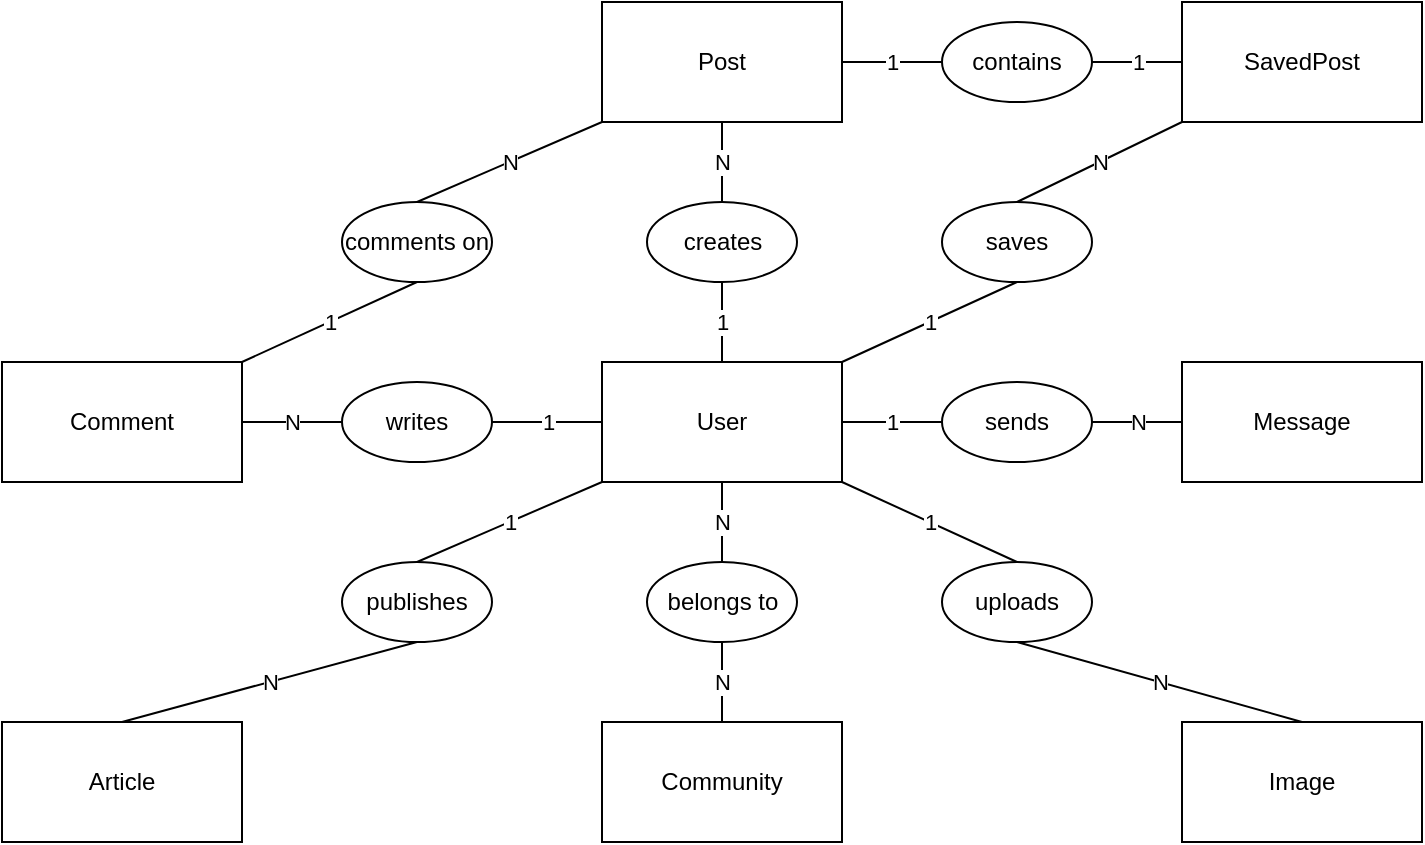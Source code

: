 <mxfile version="28.2.8">
  <diagram name="Page-1" id="q2S9nIKnPVWFW3ZuWerx">
    <mxGraphModel dx="1176" dy="558" grid="1" gridSize="10" guides="1" tooltips="1" connect="1" arrows="1" fold="1" page="1" pageScale="1" pageWidth="827" pageHeight="1169" math="0" shadow="0">
      <root>
        <mxCell id="0" />
        <mxCell id="1" parent="0" />
        <mxCell id="szO-n1dUIOs16iV64Uiy-4" value="Article" style="rounded=0;whiteSpace=wrap;html=1;" vertex="1" parent="1">
          <mxGeometry x="60" y="400" width="120" height="60" as="geometry" />
        </mxCell>
        <mxCell id="szO-n1dUIOs16iV64Uiy-5" value="User" style="rounded=0;whiteSpace=wrap;html=1;" vertex="1" parent="1">
          <mxGeometry x="360" y="220" width="120" height="60" as="geometry" />
        </mxCell>
        <mxCell id="szO-n1dUIOs16iV64Uiy-6" value="Message" style="rounded=0;whiteSpace=wrap;html=1;" vertex="1" parent="1">
          <mxGeometry x="650" y="220" width="120" height="60" as="geometry" />
        </mxCell>
        <mxCell id="szO-n1dUIOs16iV64Uiy-7" value="Post" style="rounded=0;whiteSpace=wrap;html=1;" vertex="1" parent="1">
          <mxGeometry x="360" y="40" width="120" height="60" as="geometry" />
        </mxCell>
        <mxCell id="szO-n1dUIOs16iV64Uiy-8" value="Image" style="rounded=0;whiteSpace=wrap;html=1;" vertex="1" parent="1">
          <mxGeometry x="650" y="400" width="120" height="60" as="geometry" />
        </mxCell>
        <mxCell id="szO-n1dUIOs16iV64Uiy-9" value="Community" style="rounded=0;whiteSpace=wrap;html=1;" vertex="1" parent="1">
          <mxGeometry x="360" y="400" width="120" height="60" as="geometry" />
        </mxCell>
        <mxCell id="szO-n1dUIOs16iV64Uiy-10" value="Comment" style="rounded=0;whiteSpace=wrap;html=1;" vertex="1" parent="1">
          <mxGeometry x="60" y="220" width="120" height="60" as="geometry" />
        </mxCell>
        <mxCell id="szO-n1dUIOs16iV64Uiy-11" value="SavedPost" style="rounded=0;whiteSpace=wrap;html=1;" vertex="1" parent="1">
          <mxGeometry x="650" y="40" width="120" height="60" as="geometry" />
        </mxCell>
        <mxCell id="szO-n1dUIOs16iV64Uiy-14" value="writes" style="ellipse;whiteSpace=wrap;html=1;" vertex="1" parent="1">
          <mxGeometry x="230" y="230" width="75" height="40" as="geometry" />
        </mxCell>
        <mxCell id="szO-n1dUIOs16iV64Uiy-21" value="comments on" style="ellipse;whiteSpace=wrap;html=1;" vertex="1" parent="1">
          <mxGeometry x="230" y="140" width="75" height="40" as="geometry" />
        </mxCell>
        <mxCell id="szO-n1dUIOs16iV64Uiy-22" value="sends" style="ellipse;whiteSpace=wrap;html=1;" vertex="1" parent="1">
          <mxGeometry x="530" y="230" width="75" height="40" as="geometry" />
        </mxCell>
        <mxCell id="szO-n1dUIOs16iV64Uiy-23" value="creates" style="ellipse;whiteSpace=wrap;html=1;" vertex="1" parent="1">
          <mxGeometry x="382.5" y="140" width="75" height="40" as="geometry" />
        </mxCell>
        <mxCell id="szO-n1dUIOs16iV64Uiy-24" value="belongs to" style="ellipse;whiteSpace=wrap;html=1;" vertex="1" parent="1">
          <mxGeometry x="382.5" y="320" width="75" height="40" as="geometry" />
        </mxCell>
        <mxCell id="szO-n1dUIOs16iV64Uiy-25" value="uploads" style="ellipse;whiteSpace=wrap;html=1;" vertex="1" parent="1">
          <mxGeometry x="530" y="320" width="75" height="40" as="geometry" />
        </mxCell>
        <mxCell id="szO-n1dUIOs16iV64Uiy-26" value="contains" style="ellipse;whiteSpace=wrap;html=1;" vertex="1" parent="1">
          <mxGeometry x="530" y="50" width="75" height="40" as="geometry" />
        </mxCell>
        <mxCell id="szO-n1dUIOs16iV64Uiy-27" value="saves" style="ellipse;whiteSpace=wrap;html=1;" vertex="1" parent="1">
          <mxGeometry x="530" y="140" width="75" height="40" as="geometry" />
        </mxCell>
        <mxCell id="szO-n1dUIOs16iV64Uiy-28" value="publishes" style="ellipse;whiteSpace=wrap;html=1;" vertex="1" parent="1">
          <mxGeometry x="230" y="320" width="75" height="40" as="geometry" />
        </mxCell>
        <mxCell id="szO-n1dUIOs16iV64Uiy-31" value="1" style="endArrow=none;html=1;rounded=0;exitX=0.5;exitY=0;exitDx=0;exitDy=0;entryX=0.5;entryY=1;entryDx=0;entryDy=0;" edge="1" parent="1" source="szO-n1dUIOs16iV64Uiy-5" target="szO-n1dUIOs16iV64Uiy-23">
          <mxGeometry width="50" height="50" relative="1" as="geometry">
            <mxPoint x="420" y="280" as="sourcePoint" />
            <mxPoint x="470" y="230" as="targetPoint" />
            <Array as="points" />
          </mxGeometry>
        </mxCell>
        <mxCell id="szO-n1dUIOs16iV64Uiy-32" value="N" style="endArrow=none;html=1;rounded=0;exitX=0.5;exitY=0;exitDx=0;exitDy=0;entryX=0.5;entryY=1;entryDx=0;entryDy=0;" edge="1" parent="1" source="szO-n1dUIOs16iV64Uiy-23" target="szO-n1dUIOs16iV64Uiy-7">
          <mxGeometry width="50" height="50" relative="1" as="geometry">
            <mxPoint x="320" y="130" as="sourcePoint" />
            <mxPoint x="360" y="130" as="targetPoint" />
            <Array as="points" />
          </mxGeometry>
        </mxCell>
        <mxCell id="szO-n1dUIOs16iV64Uiy-33" value="1" style="endArrow=none;html=1;rounded=0;entryX=0;entryY=0.5;entryDx=0;entryDy=0;exitX=1;exitY=0.5;exitDx=0;exitDy=0;" edge="1" parent="1" source="szO-n1dUIOs16iV64Uiy-14" target="szO-n1dUIOs16iV64Uiy-5">
          <mxGeometry width="50" height="50" relative="1" as="geometry">
            <mxPoint x="40" y="200" as="sourcePoint" />
            <mxPoint x="90" y="150" as="targetPoint" />
          </mxGeometry>
        </mxCell>
        <mxCell id="szO-n1dUIOs16iV64Uiy-34" value="N" style="endArrow=none;html=1;rounded=0;entryX=0;entryY=0.5;entryDx=0;entryDy=0;exitX=1;exitY=0.5;exitDx=0;exitDy=0;" edge="1" parent="1" source="szO-n1dUIOs16iV64Uiy-10" target="szO-n1dUIOs16iV64Uiy-14">
          <mxGeometry width="50" height="50" relative="1" as="geometry">
            <mxPoint x="260" y="160" as="sourcePoint" />
            <mxPoint x="260" y="120" as="targetPoint" />
          </mxGeometry>
        </mxCell>
        <mxCell id="szO-n1dUIOs16iV64Uiy-35" value="1" style="endArrow=none;html=1;rounded=0;exitX=1;exitY=0;exitDx=0;exitDy=0;entryX=0.5;entryY=1;entryDx=0;entryDy=0;" edge="1" parent="1" source="szO-n1dUIOs16iV64Uiy-10" target="szO-n1dUIOs16iV64Uiy-21">
          <mxGeometry width="50" height="50" relative="1" as="geometry">
            <mxPoint x="400" y="220" as="sourcePoint" />
            <mxPoint x="450" y="170" as="targetPoint" />
          </mxGeometry>
        </mxCell>
        <mxCell id="szO-n1dUIOs16iV64Uiy-36" value="N" style="endArrow=none;html=1;rounded=0;exitX=0.5;exitY=0;exitDx=0;exitDy=0;entryX=0;entryY=1;entryDx=0;entryDy=0;" edge="1" parent="1" source="szO-n1dUIOs16iV64Uiy-21" target="szO-n1dUIOs16iV64Uiy-7">
          <mxGeometry width="50" height="50" relative="1" as="geometry">
            <mxPoint x="320" y="246" as="sourcePoint" />
            <mxPoint x="371" y="200" as="targetPoint" />
          </mxGeometry>
        </mxCell>
        <mxCell id="szO-n1dUIOs16iV64Uiy-37" value="1" style="endArrow=none;html=1;rounded=0;exitX=0;exitY=0.5;exitDx=0;exitDy=0;entryX=1;entryY=0.5;entryDx=0;entryDy=0;" edge="1" parent="1" source="szO-n1dUIOs16iV64Uiy-22" target="szO-n1dUIOs16iV64Uiy-5">
          <mxGeometry width="50" height="50" relative="1" as="geometry">
            <mxPoint x="670" y="200" as="sourcePoint" />
            <mxPoint x="670" y="160" as="targetPoint" />
            <Array as="points" />
          </mxGeometry>
        </mxCell>
        <mxCell id="szO-n1dUIOs16iV64Uiy-38" value="N" style="endArrow=none;html=1;rounded=0;exitX=1;exitY=0.5;exitDx=0;exitDy=0;entryX=0;entryY=0.5;entryDx=0;entryDy=0;" edge="1" parent="1" source="szO-n1dUIOs16iV64Uiy-22" target="szO-n1dUIOs16iV64Uiy-6">
          <mxGeometry width="50" height="50" relative="1" as="geometry">
            <mxPoint x="560" y="220" as="sourcePoint" />
            <mxPoint x="560" y="180" as="targetPoint" />
            <Array as="points" />
          </mxGeometry>
        </mxCell>
        <mxCell id="szO-n1dUIOs16iV64Uiy-39" value="N" style="endArrow=none;html=1;rounded=0;exitX=0.5;exitY=1;exitDx=0;exitDy=0;entryX=0.5;entryY=0;entryDx=0;entryDy=0;" edge="1" parent="1" source="szO-n1dUIOs16iV64Uiy-5" target="szO-n1dUIOs16iV64Uiy-24">
          <mxGeometry width="50" height="50" relative="1" as="geometry">
            <mxPoint x="590" y="320" as="sourcePoint" />
            <mxPoint x="635" y="320" as="targetPoint" />
            <Array as="points" />
          </mxGeometry>
        </mxCell>
        <mxCell id="szO-n1dUIOs16iV64Uiy-40" value="N" style="endArrow=none;html=1;rounded=0;exitX=0.5;exitY=1;exitDx=0;exitDy=0;" edge="1" parent="1" source="szO-n1dUIOs16iV64Uiy-24" target="szO-n1dUIOs16iV64Uiy-9">
          <mxGeometry width="50" height="50" relative="1" as="geometry">
            <mxPoint x="480" y="300" as="sourcePoint" />
            <mxPoint x="480" y="340" as="targetPoint" />
            <Array as="points" />
          </mxGeometry>
        </mxCell>
        <mxCell id="szO-n1dUIOs16iV64Uiy-41" value="1" style="endArrow=none;html=1;rounded=0;exitX=1;exitY=0;exitDx=0;exitDy=0;entryX=0.5;entryY=1;entryDx=0;entryDy=0;" edge="1" parent="1" source="szO-n1dUIOs16iV64Uiy-5" target="szO-n1dUIOs16iV64Uiy-27">
          <mxGeometry width="50" height="50" relative="1" as="geometry">
            <mxPoint x="550" y="220" as="sourcePoint" />
            <mxPoint x="550" y="180" as="targetPoint" />
            <Array as="points" />
          </mxGeometry>
        </mxCell>
        <mxCell id="szO-n1dUIOs16iV64Uiy-42" value="N" style="endArrow=none;html=1;rounded=0;exitX=0.5;exitY=0;exitDx=0;exitDy=0;entryX=0;entryY=1;entryDx=0;entryDy=0;" edge="1" parent="1" source="szO-n1dUIOs16iV64Uiy-27" target="szO-n1dUIOs16iV64Uiy-11">
          <mxGeometry width="50" height="50" relative="1" as="geometry">
            <mxPoint x="550" y="246" as="sourcePoint" />
            <mxPoint x="621" y="200" as="targetPoint" />
            <Array as="points" />
          </mxGeometry>
        </mxCell>
        <mxCell id="szO-n1dUIOs16iV64Uiy-43" value="1" style="endArrow=none;html=1;rounded=0;exitX=1;exitY=0.5;exitDx=0;exitDy=0;entryX=0;entryY=0.5;entryDx=0;entryDy=0;" edge="1" parent="1" source="szO-n1dUIOs16iV64Uiy-26" target="szO-n1dUIOs16iV64Uiy-11">
          <mxGeometry width="50" height="50" relative="1" as="geometry">
            <mxPoint x="610" y="240" as="sourcePoint" />
            <mxPoint x="708" y="200" as="targetPoint" />
            <Array as="points" />
          </mxGeometry>
        </mxCell>
        <mxCell id="szO-n1dUIOs16iV64Uiy-44" value="1" style="endArrow=none;html=1;rounded=0;exitX=1;exitY=0.5;exitDx=0;exitDy=0;entryX=0;entryY=0.5;entryDx=0;entryDy=0;" edge="1" parent="1" source="szO-n1dUIOs16iV64Uiy-7" target="szO-n1dUIOs16iV64Uiy-26">
          <mxGeometry width="50" height="50" relative="1" as="geometry">
            <mxPoint x="640" y="100" as="sourcePoint" />
            <mxPoint x="685" y="100" as="targetPoint" />
            <Array as="points" />
          </mxGeometry>
        </mxCell>
        <mxCell id="szO-n1dUIOs16iV64Uiy-45" value="1" style="endArrow=none;html=1;rounded=0;entryX=0;entryY=1;entryDx=0;entryDy=0;exitX=0.5;exitY=0;exitDx=0;exitDy=0;" edge="1" parent="1" source="szO-n1dUIOs16iV64Uiy-28" target="szO-n1dUIOs16iV64Uiy-5">
          <mxGeometry width="50" height="50" relative="1" as="geometry">
            <mxPoint x="300" y="340" as="sourcePoint" />
            <mxPoint x="345" y="340" as="targetPoint" />
          </mxGeometry>
        </mxCell>
        <mxCell id="szO-n1dUIOs16iV64Uiy-46" value="N" style="endArrow=none;html=1;rounded=0;entryX=0.5;entryY=1;entryDx=0;entryDy=0;exitX=0.5;exitY=0;exitDx=0;exitDy=0;" edge="1" parent="1" source="szO-n1dUIOs16iV64Uiy-4" target="szO-n1dUIOs16iV64Uiy-28">
          <mxGeometry width="50" height="50" relative="1" as="geometry">
            <mxPoint x="280" y="390" as="sourcePoint" />
            <mxPoint x="362" y="350" as="targetPoint" />
          </mxGeometry>
        </mxCell>
        <mxCell id="szO-n1dUIOs16iV64Uiy-47" value="1" style="endArrow=none;html=1;rounded=0;entryX=1;entryY=1;entryDx=0;entryDy=0;exitX=0.5;exitY=0;exitDx=0;exitDy=0;" edge="1" parent="1" source="szO-n1dUIOs16iV64Uiy-25" target="szO-n1dUIOs16iV64Uiy-5">
          <mxGeometry width="50" height="50" relative="1" as="geometry">
            <mxPoint x="370" y="350" as="sourcePoint" />
            <mxPoint x="452" y="310" as="targetPoint" />
          </mxGeometry>
        </mxCell>
        <mxCell id="szO-n1dUIOs16iV64Uiy-48" value="N" style="endArrow=none;html=1;rounded=0;entryX=0.5;entryY=1;entryDx=0;entryDy=0;exitX=0.5;exitY=0;exitDx=0;exitDy=0;" edge="1" parent="1" source="szO-n1dUIOs16iV64Uiy-8" target="szO-n1dUIOs16iV64Uiy-25">
          <mxGeometry width="50" height="50" relative="1" as="geometry">
            <mxPoint x="748" y="360" as="sourcePoint" />
            <mxPoint x="660" y="320" as="targetPoint" />
          </mxGeometry>
        </mxCell>
      </root>
    </mxGraphModel>
  </diagram>
</mxfile>

